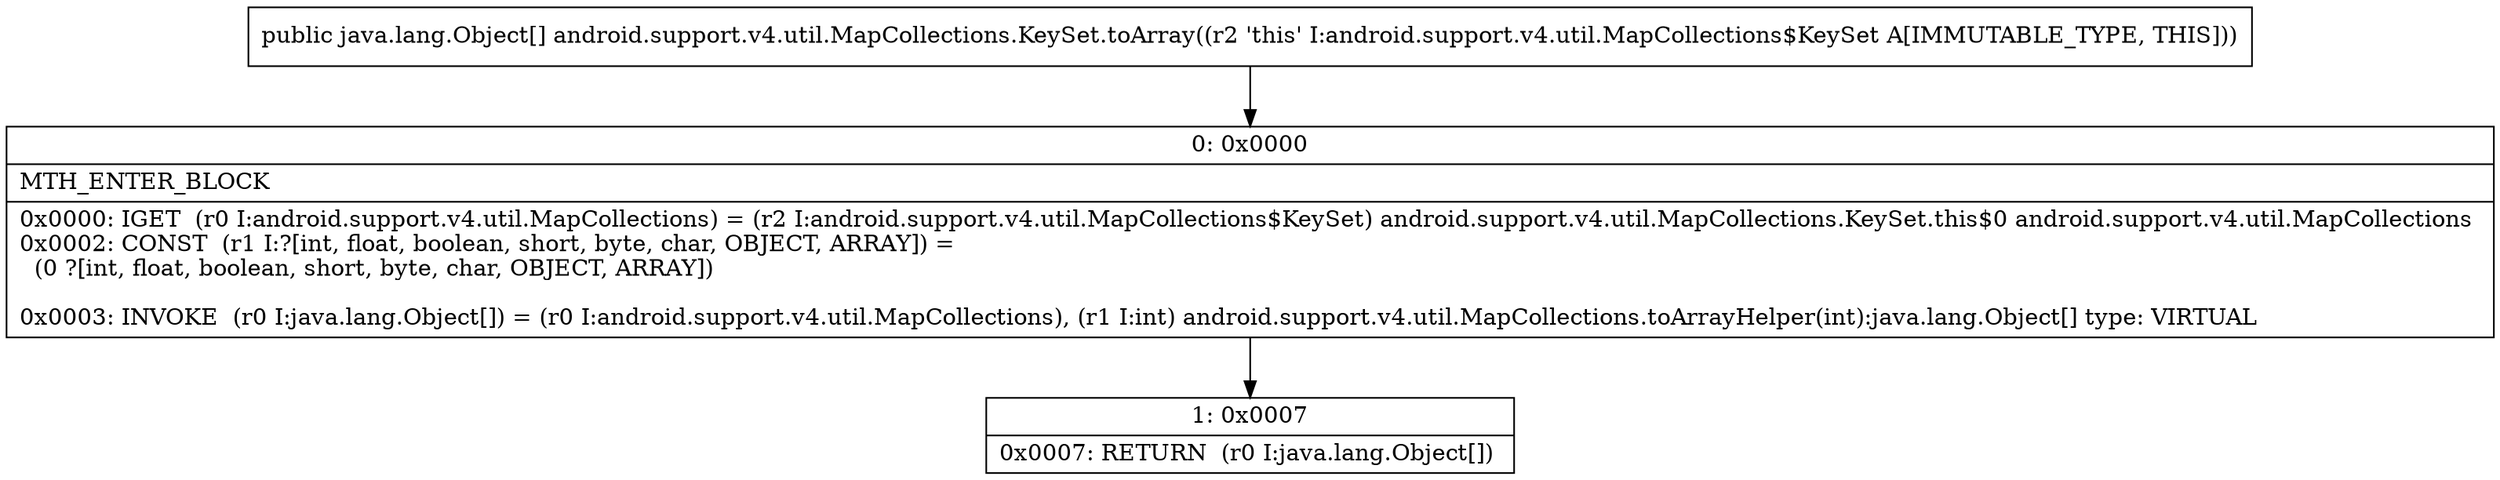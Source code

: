 digraph "CFG forandroid.support.v4.util.MapCollections.KeySet.toArray()[Ljava\/lang\/Object;" {
Node_0 [shape=record,label="{0\:\ 0x0000|MTH_ENTER_BLOCK\l|0x0000: IGET  (r0 I:android.support.v4.util.MapCollections) = (r2 I:android.support.v4.util.MapCollections$KeySet) android.support.v4.util.MapCollections.KeySet.this$0 android.support.v4.util.MapCollections \l0x0002: CONST  (r1 I:?[int, float, boolean, short, byte, char, OBJECT, ARRAY]) = \l  (0 ?[int, float, boolean, short, byte, char, OBJECT, ARRAY])\l \l0x0003: INVOKE  (r0 I:java.lang.Object[]) = (r0 I:android.support.v4.util.MapCollections), (r1 I:int) android.support.v4.util.MapCollections.toArrayHelper(int):java.lang.Object[] type: VIRTUAL \l}"];
Node_1 [shape=record,label="{1\:\ 0x0007|0x0007: RETURN  (r0 I:java.lang.Object[]) \l}"];
MethodNode[shape=record,label="{public java.lang.Object[] android.support.v4.util.MapCollections.KeySet.toArray((r2 'this' I:android.support.v4.util.MapCollections$KeySet A[IMMUTABLE_TYPE, THIS])) }"];
MethodNode -> Node_0;
Node_0 -> Node_1;
}

